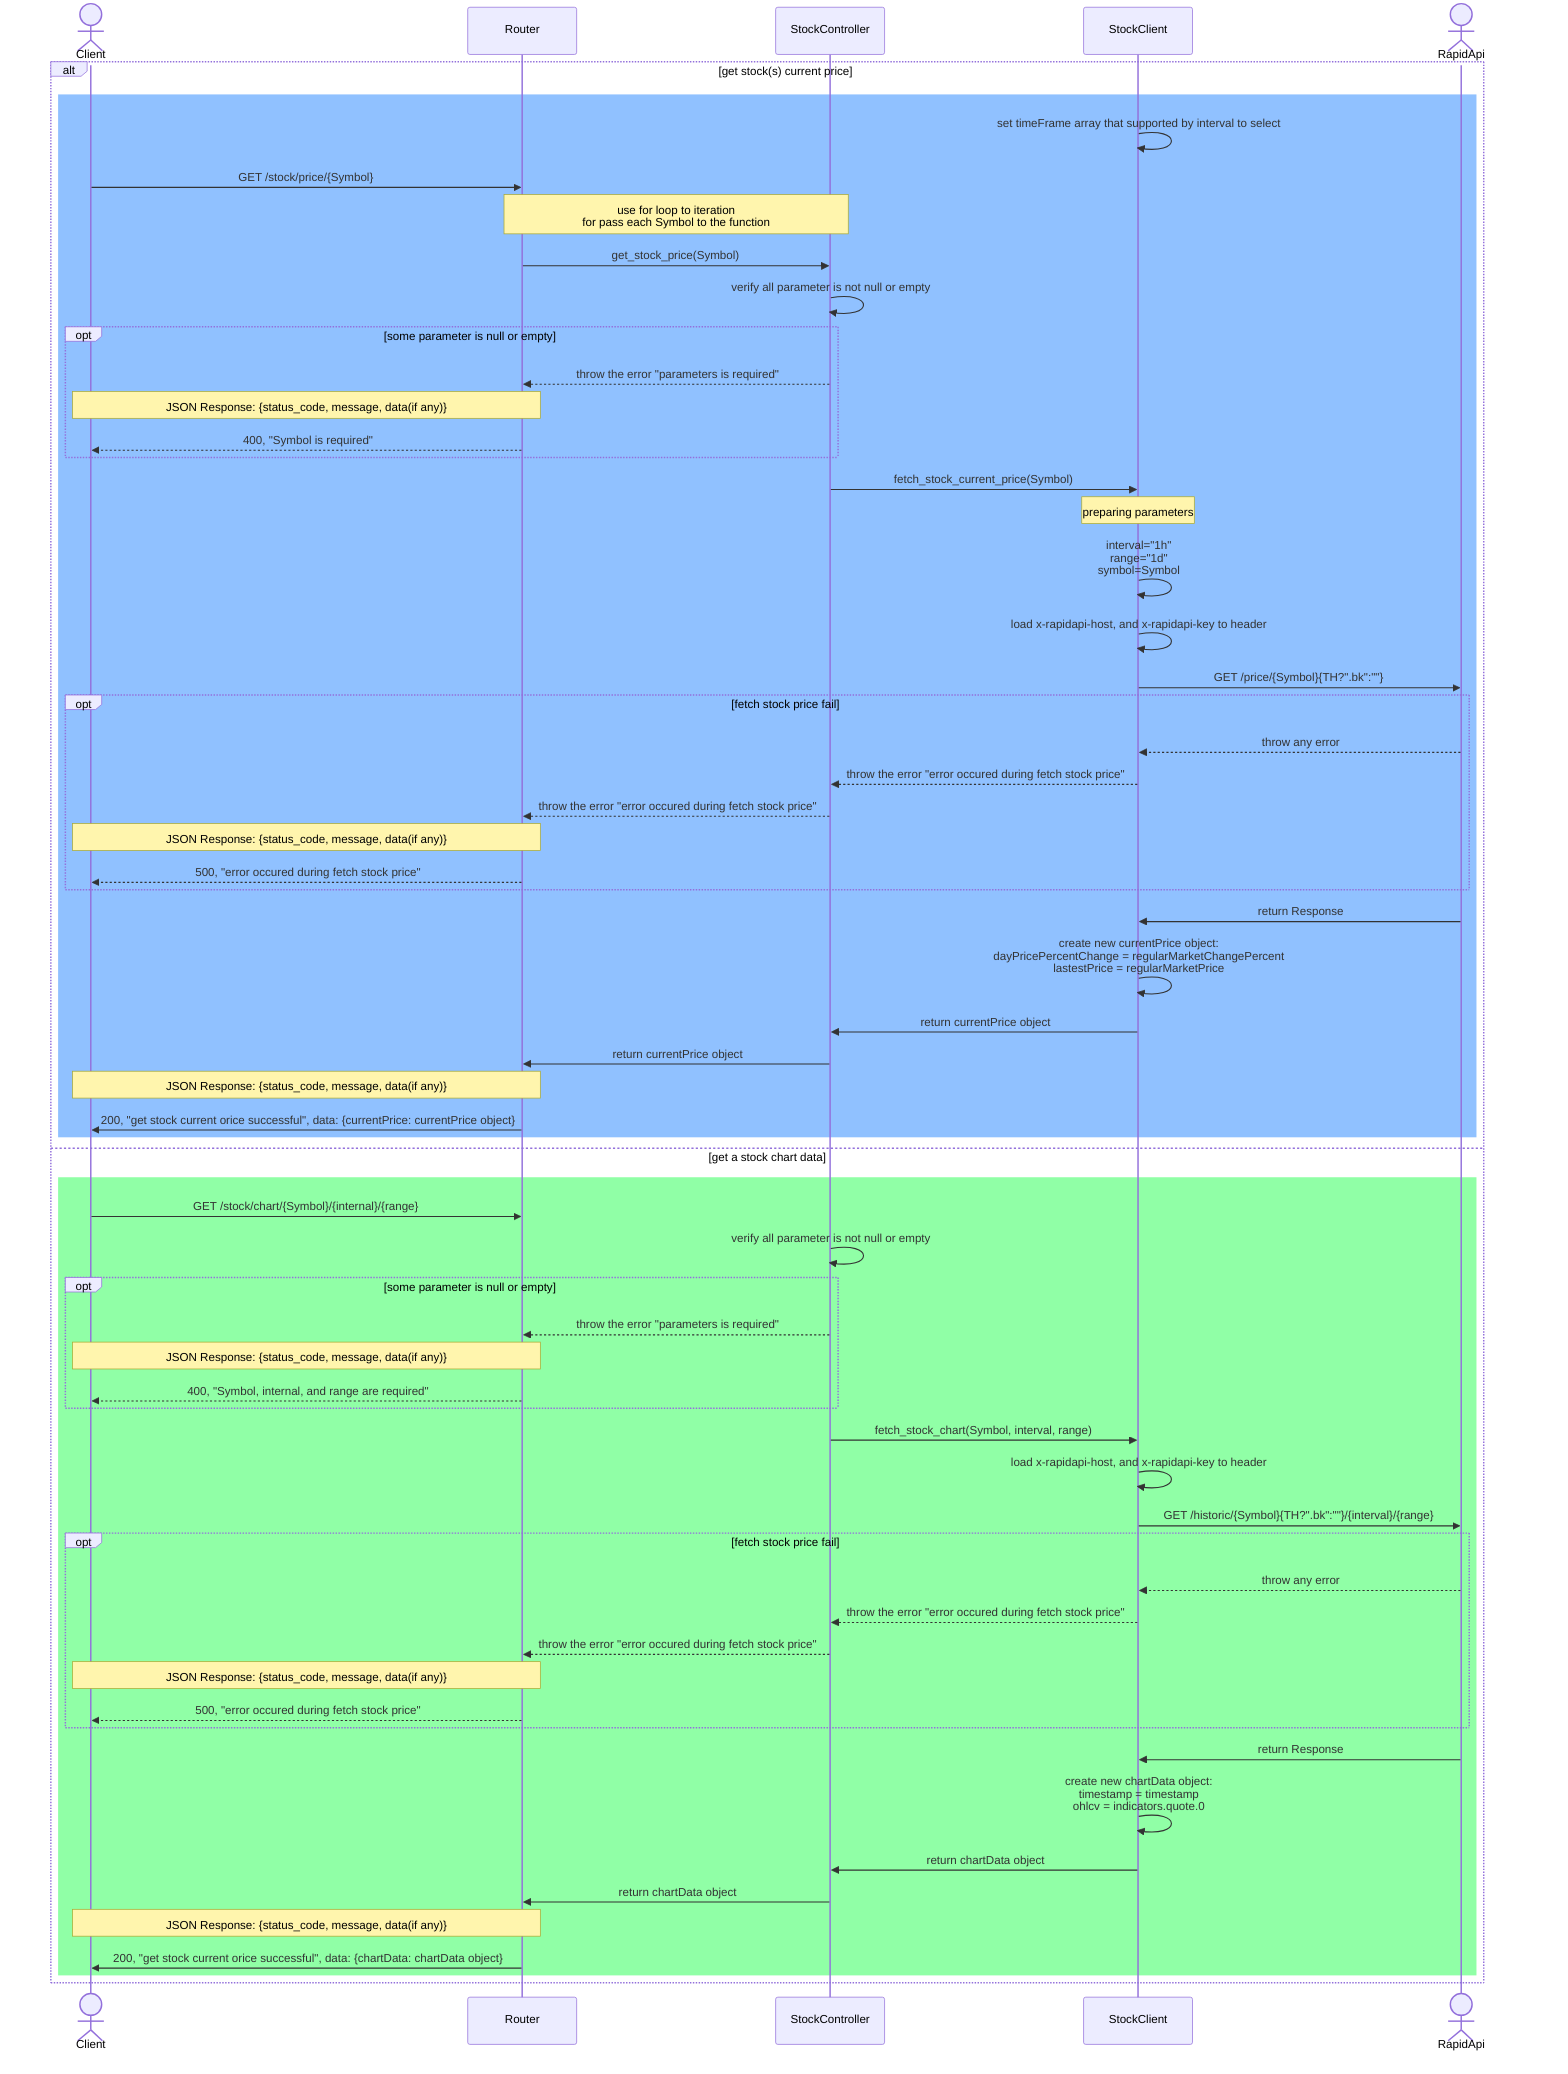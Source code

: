 sequenceDiagram
    actor Client
    participant Router
    participant Cont as StockController
    participant Stock as StockClient
    actor RapidApi
    %% STOCK_PULSE_API document: https://rapidapi.com/manwilbahaa/api/yahoo-finance127

    %% add STOCK_PULSE_API_URL = "https://yahoo-finance127.p.rapidapi.com" to .env
    %% add x-rapidapi-host, and x-rapidapi-key from STOCK_PULSE_API document to .env

    alt get stock(s) current price
        rect rgb(144,193,255)
            Stock->>Stock: set timeFrame array that supported by interval to select
            Client->>Router: GET /stock/price/{Symbol}
            Note over Router, Cont: use for loop to iteration<br>for pass each Symbol to the function
            Router->>Cont: get_stock_price(Symbol)
            Cont->>Cont: verify all parameter is not null or empty
            opt some parameter is null or empty
                Cont-->>Router: throw the error "parameters is required"
                Note over Router,Client: JSON Response: {status_code, message, data(if any)}
                Router-->>Client: 400, "Symbol is required"
            end
            Cont->>Stock: fetch_stock_current_price(Symbol)
            Note over Stock: preparing parameters
            Stock->>Stock: interval="1h"<br>range="1d"<br>symbol=Symbol
            Stock->>Stock: load x-rapidapi-host, and x-rapidapi-key to header
            Stock->>RapidApi: GET /price/{Symbol}{TH?".bk":""}
            opt fetch stock price fail
                RapidApi-->>Stock: throw any error
                Stock-->>Cont: throw the error "error occured during fetch stock price"
                Cont-->>Router: throw the error "error occured during fetch stock price"
                Note over Router,Client: JSON Response: {status_code, message, data(if any)}
                Router-->>Client: 500, "error occured during fetch stock price"
            end
            RapidApi->>Stock: return Response
            Stock->>Stock: create new currentPrice object:<br>dayPricePercentChange = regularMarketChangePercent<br>lastestPrice = regularMarketPrice

            Stock->>Cont: return currentPrice object
            Cont->>Router: return currentPrice object
            Note over Router,Client: JSON Response: {status_code, message, data(if any)}
            Router->>Client: 200, "get stock current orice successful", data: {currentPrice: currentPrice object}
        end
    else get a stock chart data
        rect rgb(144,255,166)
        %% interval is timeFrame, range is how long do you want the data 
            Client->> Router: GET /stock/chart/{Symbol}/{internal}/{range}
            Cont->>Cont: verify all parameter is not null or empty
            opt some parameter is null or empty
                Cont-->>Router: throw the error "parameters is required"
                Note over Router,Client: JSON Response: {status_code, message, data(if any)}
                Router-->>Client: 400, "Symbol, internal, and range are required"
            end
            Cont->>Stock: fetch_stock_chart(Symbol, interval, range)
            Stock->>Stock: load x-rapidapi-host, and x-rapidapi-key to header
            Stock->>RapidApi: GET /historic/{Symbol}{TH?".bk":""}/{interval}/{range}
            opt fetch stock price fail
                RapidApi-->>Stock: throw any error
                Stock-->>Cont: throw the error "error occured during fetch stock price"
                Cont-->>Router: throw the error "error occured during fetch stock price"
                Note over Router,Client: JSON Response: {status_code, message, data(if any)}
                Router-->>Client: 500, "error occured during fetch stock price"
            end
            RapidApi->>Stock: return Response
            Stock->>Stock: create new chartData object:<br>timestamp = timestamp<br>ohlcv = indicators.quote.0
            Stock->>Cont: return chartData object
            Cont->>Router: return chartData object
            Note over Router,Client: JSON Response: {status_code, message, data(if any)}
            Router->>Client: 200, "get stock current orice successful", data: {chartData: chartData object}

        end
    end